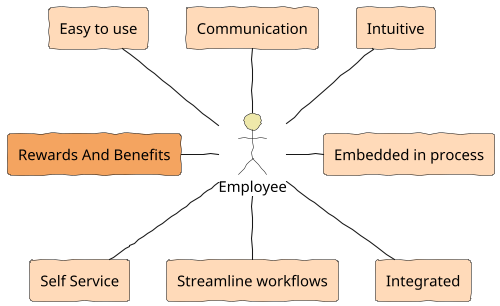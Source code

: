 @startuml
skinparam defaultFontName Purisa
skinparam handwritten true
skinparam backgroundcolor transparent
skinparam defaultTextAlignment center

scale 500*500

actor Employee #PaleGoldenRod
rectangle "Easy to use" as easy #PeachPuff
rectangle "Self Service" as service #PeachPuff
rectangle "Rewards And Benefits" as benefits #SandyBrown
rectangle "Embedded in process" as process #PeachPuff
rectangle "Intuitive" as intuitive #PeachPuff
rectangle "Streamline workflows" as workflows #PeachPuff
rectangle "Integrated" as integrated #PeachPuff
rectangle "Communication" as communication #PeachPuff

Employee -u- intuitive
Employee -u- communication
Employee -u- easy
Employee -l- benefits
Employee -r- process
Employee -d- workflows
Employee -d- integrated
Employee -d- service

@enduml

